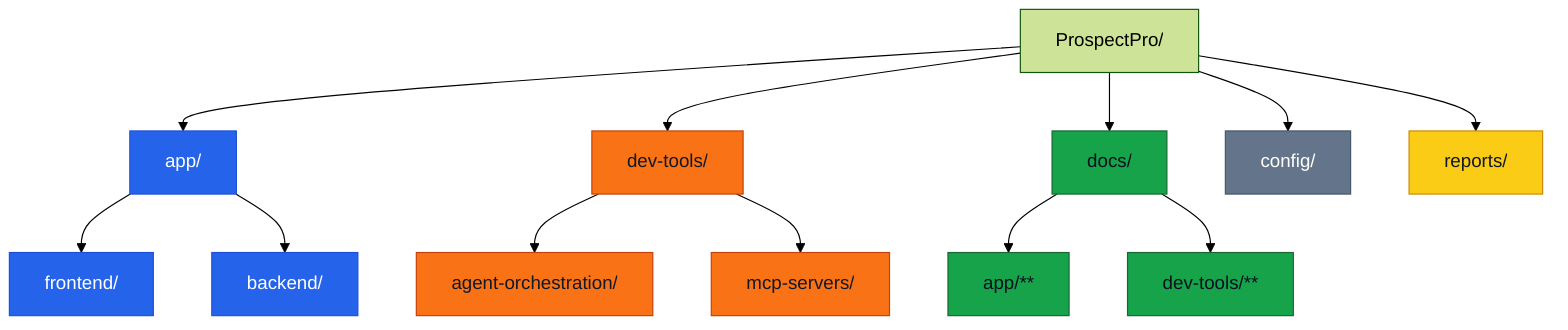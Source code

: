 %% Codebase File Tree (Technical)
%%{init: {"theme": "forest"} }%%
graph TD
  classDef app fill:#2563eb,color:#ffffff,stroke:#1d4ed8;
  classDef tools fill:#f97316,color:#111827,stroke:#c2410c;
  classDef docs fill:#16a34a,color:#0b1120,stroke:#166534;
  classDef cfg fill:#64748b,color:#ffffff,stroke:#475569;
  classDef reports fill:#facc15,color:#111827,stroke:#ca8a04;

  Root["ProspectPro/"]
  App["app/"]
  DevTools["dev-tools/"]
  Docs["docs/"]
  Config["config/"]
  Reports["reports/"]
  AppFrontend["frontend/"]
  AppBackend["backend/"]
  Agents["agent-orchestration/"]
  Servers["mcp-servers/"]
  DocsApp["app/**"]
  DocsTool["dev-tools/**"]

  Root --> App --> AppFrontend
  App --> AppBackend
  Root --> DevTools --> Agents
  DevTools --> Servers
  Root --> Docs --> DocsApp
  Docs --> DocsTool
  Root --> Config
  Root --> Reports

  class App,AppFrontend,AppBackend app
  class DevTools,Agents,Servers tools
  class Docs,DocsApp,DocsTool docs
  class Config cfg
  class Reports reports